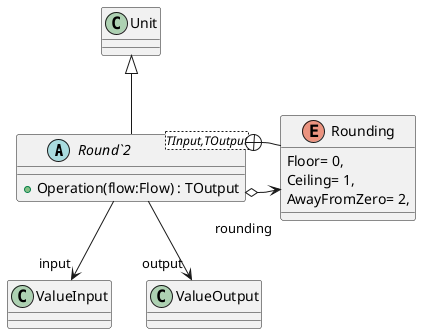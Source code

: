 @startuml
abstract class "Round`2"<TInput,TOutput> {
    + Operation(flow:Flow) : TOutput
}
enum Rounding {
    Floor= 0,
    Ceiling= 1,
    AwayFromZero= 2,
}
Unit <|-- "Round`2"
"Round`2" o-> "rounding" Rounding
"Round`2" --> "input" ValueInput
"Round`2" --> "output" ValueOutput
"Round`2" +-- Rounding
@enduml
